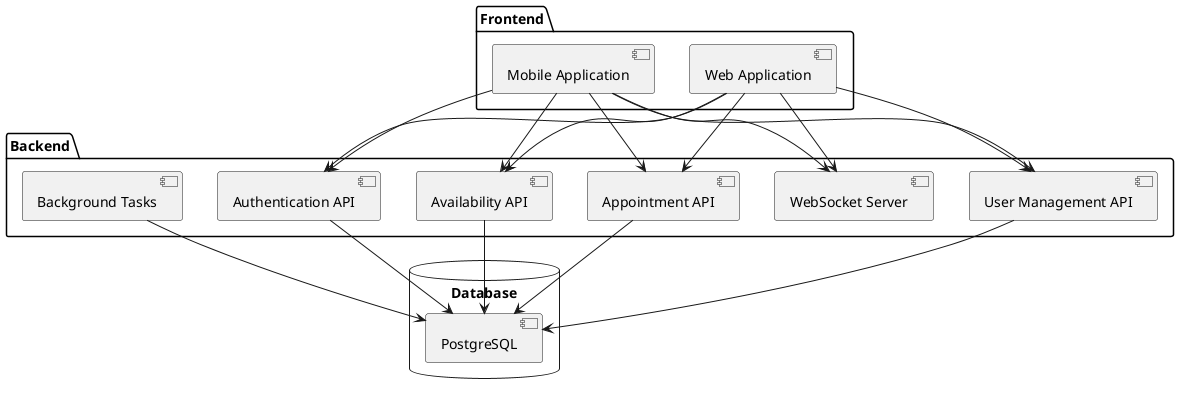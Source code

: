 @startuml TabibMeet Component Diagram

package "Frontend" {
  [Web Application]
  [Mobile Application]
}

package "Backend" {
  [Authentication API]
  [User Management API]
  [Appointment API]
  [Availability API]
  [WebSocket Server]
  [Background Tasks]
}

database "Database" {
  [PostgreSQL]
}

[Web Application] --> [Authentication API]
[Web Application] --> [User Management API]
[Web Application] --> [Appointment API]
[Web Application] --> [Availability API]
[Web Application] --> [WebSocket Server]

[Mobile Application] --> [Authentication API]
[Mobile Application] --> [User Management API]
[Mobile Application] --> [Appointment API]
[Mobile Application] --> [Availability API]
[Mobile Application] --> [WebSocket Server]

[Authentication API] --> [PostgreSQL]
[User Management API] --> [PostgreSQL]
[Appointment API] --> [PostgreSQL]
[Availability API] --> [PostgreSQL]
[Background Tasks] --> [PostgreSQL]

@enduml
